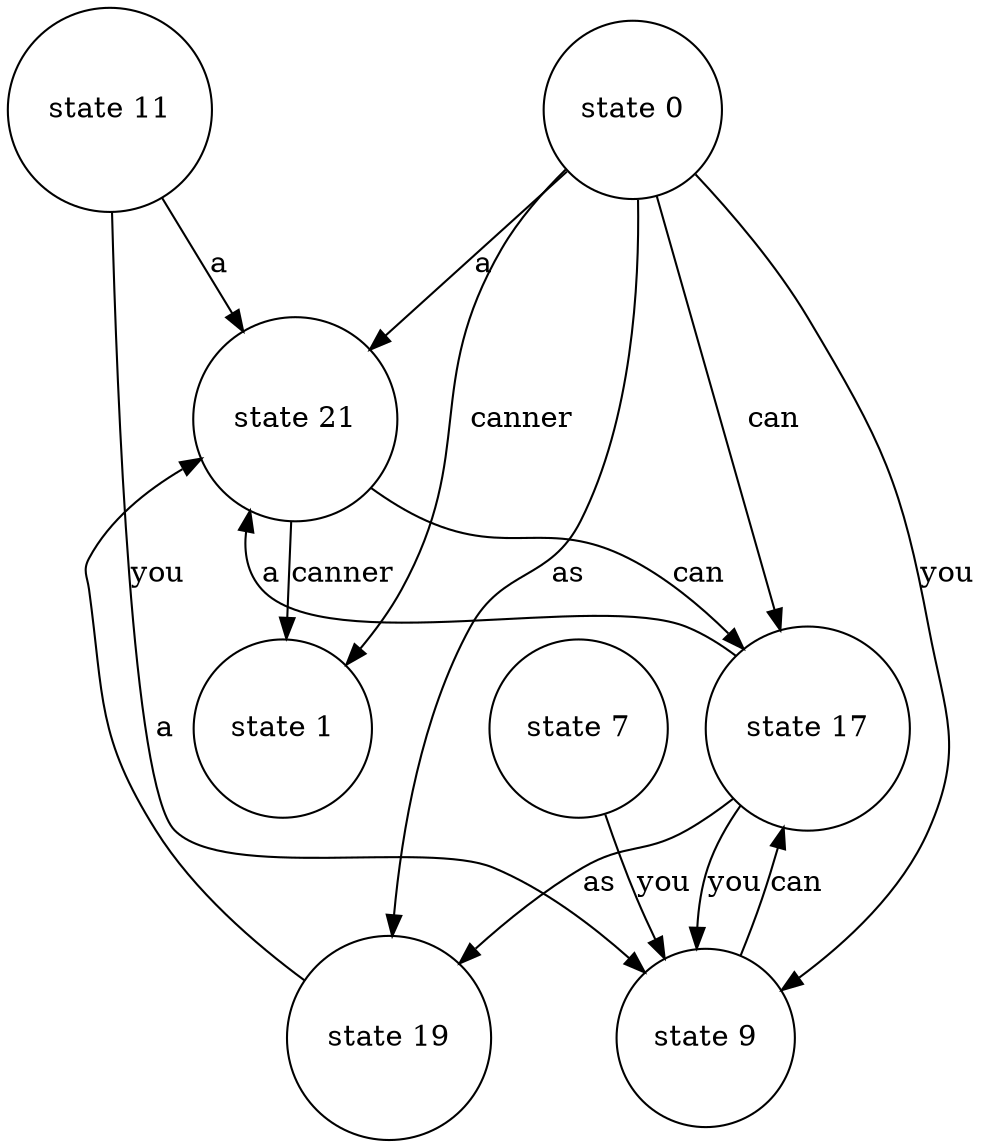 digraph abc{ 
node [shape = circle, ordering=out];"state 11" -> "state 21" [ label="a" ]; 
"state 11" -> "state 9" [ label="you" ]; 
"state 7" -> "state 9" [ label="you" ]; 
"state 19" -> "state 21" [ label="a" ]; 
"state 0" -> "state 1" [ label="canner" ]; 
"state 0" -> "state 21" [ label="a" ]; 
"state 0" -> "state 19" [ label="as" ]; 
"state 0" -> "state 17" [ label="can" ]; 
"state 0" -> "state 9" [ label="you" ]; 
"state 17" -> "state 21" [ label="a" ]; 
"state 17" -> "state 19" [ label="as" ]; 
"state 17" -> "state 9" [ label="you" ]; 
"state 21" -> "state 1" [ label="canner" ]; 
"state 21" -> "state 17" [ label="can" ]; 
"state 9" -> "state 17" [ label="can" ]; 
}